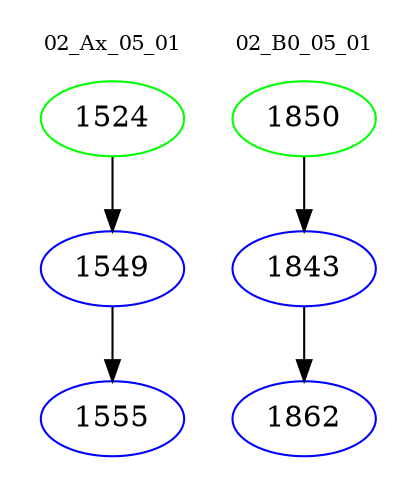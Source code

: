 digraph{
subgraph cluster_0 {
color = white
label = "02_Ax_05_01";
fontsize=10;
T0_1524 [label="1524", color="green"]
T0_1524 -> T0_1549 [color="black"]
T0_1549 [label="1549", color="blue"]
T0_1549 -> T0_1555 [color="black"]
T0_1555 [label="1555", color="blue"]
}
subgraph cluster_1 {
color = white
label = "02_B0_05_01";
fontsize=10;
T1_1850 [label="1850", color="green"]
T1_1850 -> T1_1843 [color="black"]
T1_1843 [label="1843", color="blue"]
T1_1843 -> T1_1862 [color="black"]
T1_1862 [label="1862", color="blue"]
}
}
